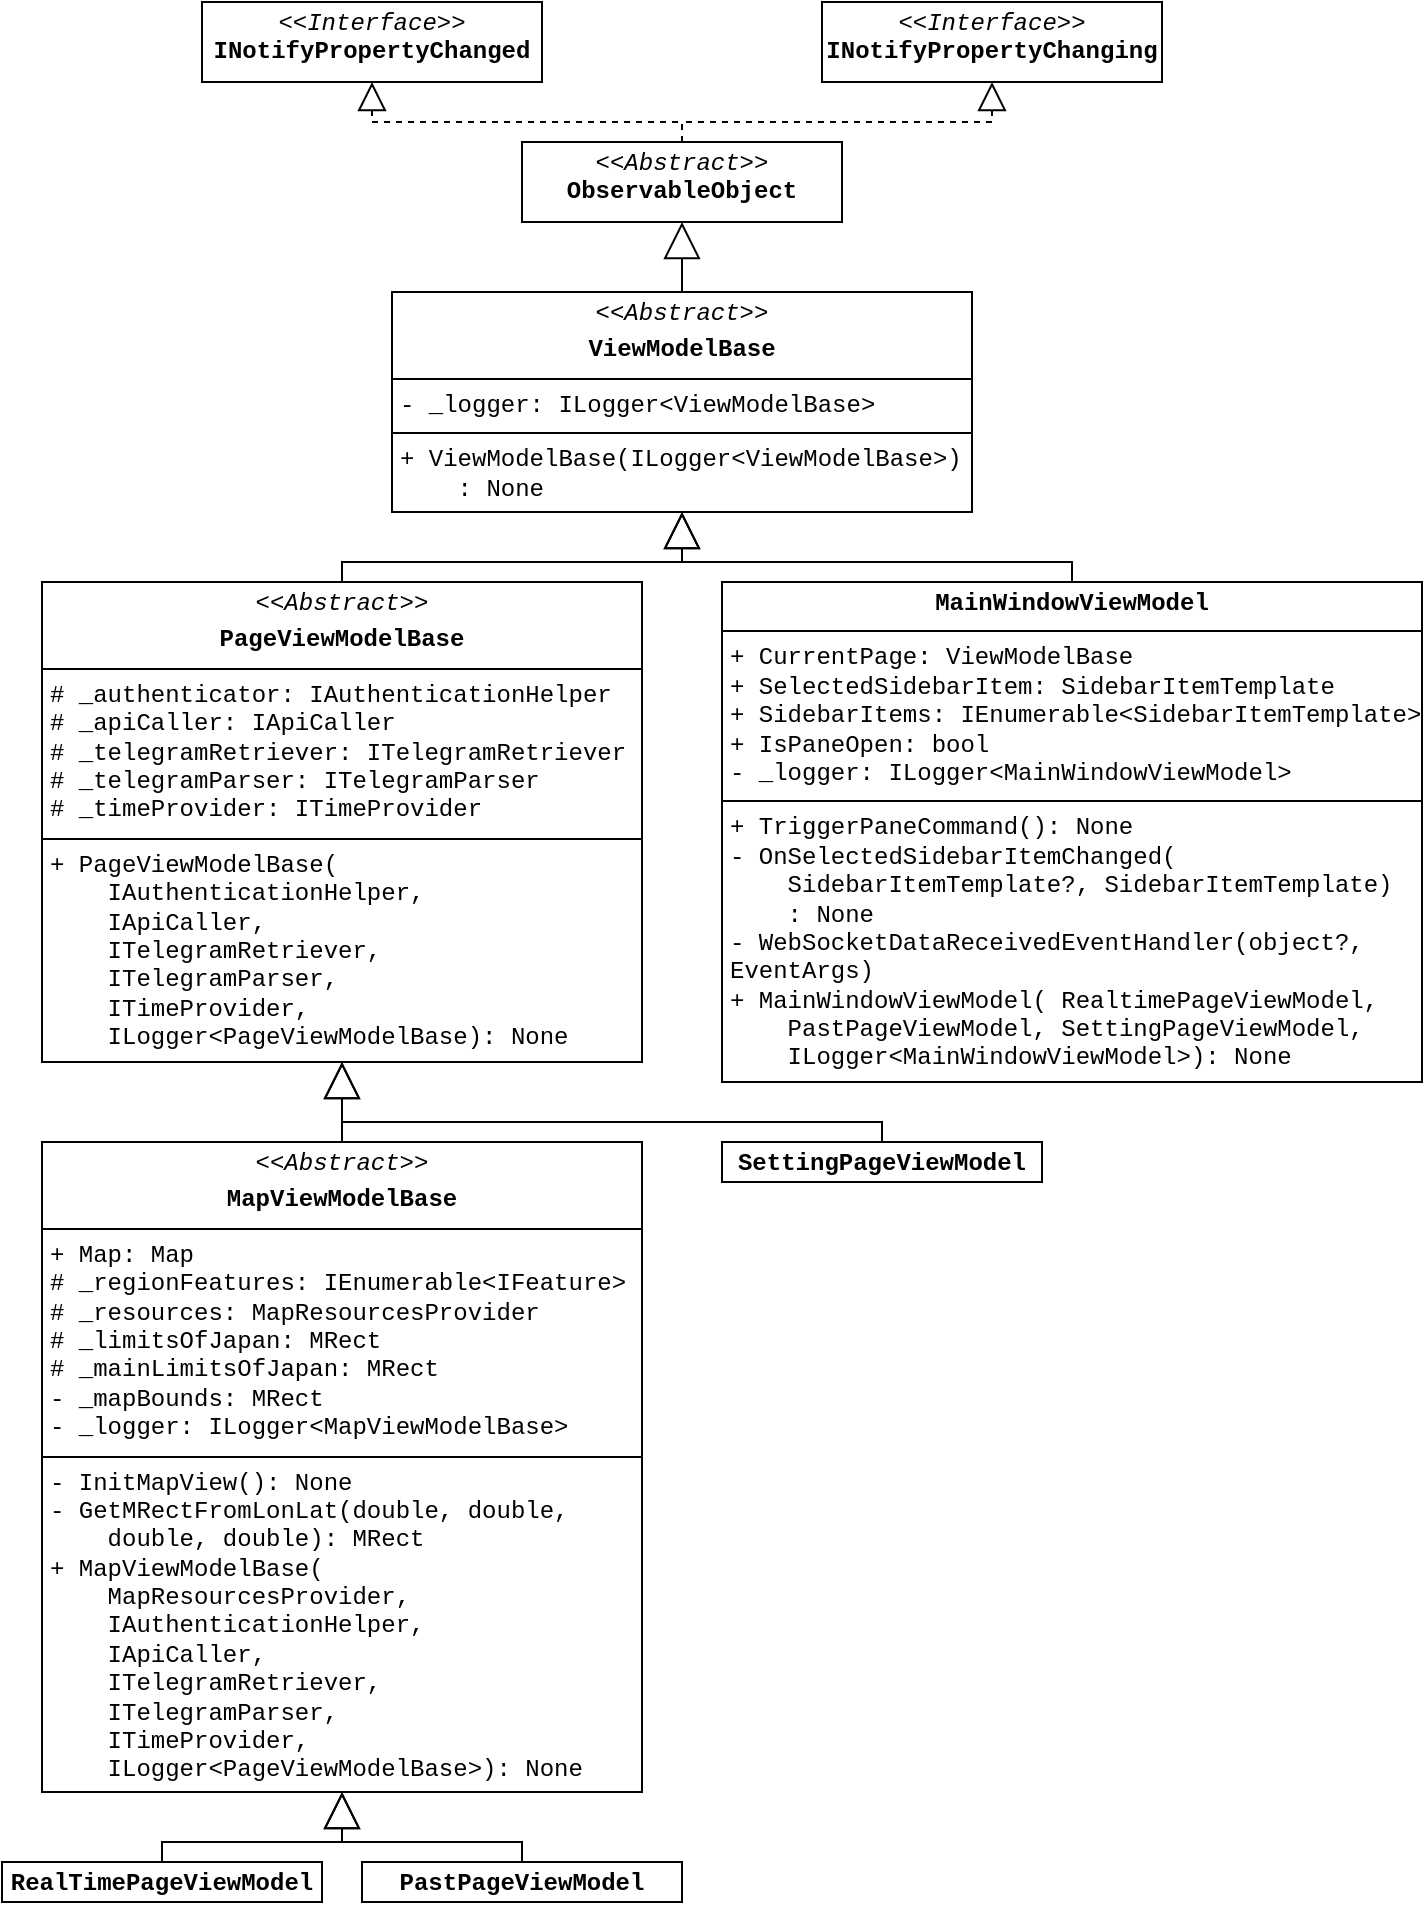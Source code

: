 <mxfile version="26.0.16">
  <diagram id="C5RBs43oDa-KdzZeNtuy" name="Page-1">
    <mxGraphModel dx="2802" dy="1207" grid="1" gridSize="10" guides="1" tooltips="1" connect="1" arrows="1" fold="1" page="1" pageScale="1" pageWidth="827" pageHeight="1169" math="0" shadow="0">
      <root>
        <mxCell id="WIyWlLk6GJQsqaUBKTNV-0" />
        <mxCell id="WIyWlLk6GJQsqaUBKTNV-1" parent="WIyWlLk6GJQsqaUBKTNV-0" />
        <mxCell id="tdhdE12NGqEqcWBik6Mc-0" value="&lt;p style=&quot;margin:0px;margin-top:4px;text-align:center;&quot;&gt;&lt;i&gt;&amp;lt;&amp;lt;Interface&amp;gt;&amp;gt;&lt;/i&gt;&lt;br&gt;&lt;b&gt;INotifyPropertyChanged&lt;/b&gt;&lt;/p&gt;&lt;p style=&quot;margin:0px;margin-left:4px;&quot;&gt;&lt;br&gt;&lt;/p&gt;" style="verticalAlign=top;align=left;overflow=fill;html=1;whiteSpace=wrap;fontFamily=Courier New;" vertex="1" parent="WIyWlLk6GJQsqaUBKTNV-1">
          <mxGeometry x="-720" y="40" width="170" height="40" as="geometry" />
        </mxCell>
        <mxCell id="tdhdE12NGqEqcWBik6Mc-3" value="&lt;p style=&quot;margin:0px;margin-top:4px;text-align:center;&quot;&gt;&lt;i&gt;&amp;lt;&amp;lt;Abstract&amp;gt;&amp;gt;&lt;/i&gt;&lt;b&gt;&lt;/b&gt;&lt;/p&gt;&lt;p style=&quot;margin:0px;margin-top:4px;text-align:center;&quot;&gt;&lt;b&gt;PageViewModelBase&lt;/b&gt;&lt;/p&gt;&lt;hr size=&quot;1&quot; style=&quot;border-style:solid;&quot;&gt;&lt;p style=&quot;margin:0px;margin-left:4px;&quot;&gt;# _authenticator: IAuthenticationHelper&lt;/p&gt;&lt;p style=&quot;margin:0px;margin-left:4px;&quot;&gt;# _apiCaller: IApiCaller&lt;/p&gt;&lt;p style=&quot;margin:0px;margin-left:4px;&quot;&gt;# _telegramRetriever: ITelegramRetriever&lt;/p&gt;&lt;p style=&quot;margin:0px;margin-left:4px;&quot;&gt;# _telegramParser: ITelegramParser&lt;/p&gt;&lt;p style=&quot;margin:0px;margin-left:4px;&quot;&gt;# _timeProvider: ITimeProvider&lt;/p&gt;&lt;hr size=&quot;1&quot; style=&quot;border-style:solid;&quot;&gt;&lt;p style=&quot;margin:0px;margin-left:4px;&quot;&gt;+ PageViewModelBase(&lt;/p&gt;&lt;p style=&quot;margin:0px;margin-left:4px;&quot;&gt;&amp;nbsp; &amp;nbsp; IAuthenticationHelper,&lt;/p&gt;&lt;p style=&quot;margin:0px;margin-left:4px;&quot;&gt;&amp;nbsp; &amp;nbsp; IApiCaller,&lt;/p&gt;&lt;p style=&quot;margin:0px;margin-left:4px;&quot;&gt;&amp;nbsp; &amp;nbsp; ITelegramRetriever,&lt;/p&gt;&lt;p style=&quot;margin:0px;margin-left:4px;&quot;&gt;&amp;nbsp; &amp;nbsp; ITelegramParser,&lt;/p&gt;&lt;p style=&quot;margin:0px;margin-left:4px;&quot;&gt;&amp;nbsp; &amp;nbsp; ITimeProvider,&lt;/p&gt;&lt;p style=&quot;margin:0px;margin-left:4px;&quot;&gt;&amp;nbsp; &amp;nbsp; ILogger&amp;lt;PageViewModelBase): None&lt;/p&gt;" style="verticalAlign=top;align=left;overflow=fill;html=1;whiteSpace=wrap;fontFamily=Courier New;" vertex="1" parent="WIyWlLk6GJQsqaUBKTNV-1">
          <mxGeometry x="-800" y="330" width="300" height="240" as="geometry" />
        </mxCell>
        <mxCell id="tdhdE12NGqEqcWBik6Mc-4" value="&lt;p style=&quot;margin:0px;margin-top:4px;text-align:center;&quot;&gt;&lt;i&gt;&amp;lt;&amp;lt;Abstract&amp;gt;&amp;gt;&lt;/i&gt;&lt;br&gt;&lt;b&gt;ObservableObject&lt;/b&gt;&lt;/p&gt;&lt;p style=&quot;margin:0px;margin-left:4px;&quot;&gt;&lt;br&gt;&lt;/p&gt;" style="verticalAlign=top;align=left;overflow=fill;html=1;whiteSpace=wrap;fontFamily=Courier New;" vertex="1" parent="WIyWlLk6GJQsqaUBKTNV-1">
          <mxGeometry x="-560" y="110" width="160" height="40" as="geometry" />
        </mxCell>
        <mxCell id="tdhdE12NGqEqcWBik6Mc-5" value="&lt;p style=&quot;margin:0px;margin-top:4px;text-align:center;&quot;&gt;&lt;i&gt;&amp;lt;&amp;lt;Interface&amp;gt;&amp;gt;&lt;/i&gt;&lt;br&gt;&lt;b&gt;INotifyPropertyChanging&lt;/b&gt;&lt;/p&gt;&lt;p style=&quot;margin:0px;margin-left:4px;&quot;&gt;&lt;br&gt;&lt;/p&gt;" style="verticalAlign=top;align=left;overflow=fill;html=1;whiteSpace=wrap;fontFamily=Courier New;" vertex="1" parent="WIyWlLk6GJQsqaUBKTNV-1">
          <mxGeometry x="-410" y="40" width="170" height="40" as="geometry" />
        </mxCell>
        <mxCell id="tdhdE12NGqEqcWBik6Mc-6" value="&lt;p style=&quot;margin:0px;margin-top:4px;text-align:center;&quot;&gt;&lt;i&gt;&amp;lt;&amp;lt;Abstract&amp;gt;&amp;gt;&lt;/i&gt;&lt;b&gt;&lt;/b&gt;&lt;/p&gt;&lt;p style=&quot;margin:0px;margin-top:4px;text-align:center;&quot;&gt;&lt;b&gt;ViewModelBase&lt;/b&gt;&lt;/p&gt;&lt;hr size=&quot;1&quot; style=&quot;border-style:solid;&quot;&gt;&lt;p style=&quot;margin:0px;margin-left:4px;&quot;&gt;- _logger: ILogger&amp;lt;ViewModelBase&amp;gt;&lt;/p&gt;&lt;hr size=&quot;1&quot; style=&quot;border-style:solid;&quot;&gt;&lt;p style=&quot;margin:0px;margin-left:4px;&quot;&gt;+ ViewModelBase(ILogger&amp;lt;ViewModelBase&amp;gt;)&lt;/p&gt;&lt;p style=&quot;margin:0px;margin-left:4px;&quot;&gt;&amp;nbsp; &amp;nbsp; : None&lt;/p&gt;" style="verticalAlign=top;align=left;overflow=fill;html=1;whiteSpace=wrap;fontFamily=Courier New;" vertex="1" parent="WIyWlLk6GJQsqaUBKTNV-1">
          <mxGeometry x="-625" y="185" width="290" height="110" as="geometry" />
        </mxCell>
        <mxCell id="tdhdE12NGqEqcWBik6Mc-7" value="&lt;p style=&quot;margin:0px;margin-top:4px;text-align:center;&quot;&gt;&lt;i&gt;&amp;lt;&amp;lt;Abstract&amp;gt;&amp;gt;&lt;/i&gt;&lt;b&gt;&lt;/b&gt;&lt;/p&gt;&lt;p style=&quot;margin:0px;margin-top:4px;text-align:center;&quot;&gt;&lt;b&gt;MapViewModelBase&lt;/b&gt;&lt;/p&gt;&lt;hr size=&quot;1&quot; style=&quot;border-style:solid;&quot;&gt;&lt;p style=&quot;margin:0px;margin-left:4px;&quot;&gt;+ Map: Map&lt;/p&gt;&lt;p style=&quot;margin:0px;margin-left:4px;&quot;&gt;# _regionFeatures: IEnumerable&amp;lt;IFeature&amp;gt;&lt;/p&gt;&lt;p style=&quot;margin:0px;margin-left:4px;&quot;&gt;# _resources: MapResourcesProvider&lt;/p&gt;&lt;p style=&quot;margin:0px;margin-left:4px;&quot;&gt;# _limitsOfJapan: MRect&lt;/p&gt;&lt;p style=&quot;margin:0px;margin-left:4px;&quot;&gt;# _mainLimitsOfJapan: MRect&lt;/p&gt;&lt;p style=&quot;margin:0px;margin-left:4px;&quot;&gt;- _mapBounds: MRect&lt;/p&gt;&lt;p style=&quot;margin:0px;margin-left:4px;&quot;&gt;- _logger: ILogger&amp;lt;MapViewModelBase&amp;gt;&lt;/p&gt;&lt;hr size=&quot;1&quot; style=&quot;border-style:solid;&quot;&gt;&lt;p style=&quot;margin:0px;margin-left:4px;&quot;&gt;- InitMapView(): None&lt;/p&gt;&lt;p style=&quot;margin:0px;margin-left:4px;&quot;&gt;- GetMRectFromLonLat(double, double,&lt;/p&gt;&lt;p style=&quot;margin:0px;margin-left:4px;&quot;&gt;&amp;nbsp; &amp;nbsp; double, double): MRect&lt;/p&gt;&lt;p style=&quot;margin: 0px 0px 0px 4px;&quot;&gt;+ MapViewModelBase(&lt;/p&gt;&lt;p style=&quot;margin: 0px 0px 0px 4px;&quot;&gt;&amp;nbsp; &amp;nbsp; MapResourcesProvider,&lt;/p&gt;&lt;p style=&quot;margin: 0px 0px 0px 4px;&quot;&gt;&amp;nbsp; &amp;nbsp; IAuthenticationHelper,&lt;/p&gt;&lt;p style=&quot;margin: 0px 0px 0px 4px;&quot;&gt;&amp;nbsp; &amp;nbsp; IApiCaller,&lt;/p&gt;&lt;p style=&quot;margin: 0px 0px 0px 4px;&quot;&gt;&amp;nbsp; &amp;nbsp; ITelegramRetriever,&lt;/p&gt;&lt;p style=&quot;margin: 0px 0px 0px 4px;&quot;&gt;&amp;nbsp; &amp;nbsp; ITelegramParser,&lt;/p&gt;&lt;p style=&quot;margin: 0px 0px 0px 4px;&quot;&gt;&amp;nbsp; &amp;nbsp; ITimeProvider,&lt;/p&gt;&lt;p style=&quot;margin: 0px 0px 0px 4px;&quot;&gt;&amp;nbsp; &amp;nbsp; ILogger&amp;lt;PageViewModelBase&amp;gt;): None&lt;/p&gt;" style="verticalAlign=top;align=left;overflow=fill;html=1;whiteSpace=wrap;fontFamily=Courier New;" vertex="1" parent="WIyWlLk6GJQsqaUBKTNV-1">
          <mxGeometry x="-800" y="610" width="300" height="325" as="geometry" />
        </mxCell>
        <mxCell id="tdhdE12NGqEqcWBik6Mc-9" value="" style="endArrow=block;dashed=1;endFill=0;endSize=12;html=1;rounded=0;entryX=0.5;entryY=1;entryDx=0;entryDy=0;exitX=0.5;exitY=0;exitDx=0;exitDy=0;edgeStyle=elbowEdgeStyle;elbow=vertical;" edge="1" parent="WIyWlLk6GJQsqaUBKTNV-1" source="tdhdE12NGqEqcWBik6Mc-4" target="tdhdE12NGqEqcWBik6Mc-5">
          <mxGeometry width="160" relative="1" as="geometry">
            <mxPoint x="-160" y="370" as="sourcePoint" />
            <mxPoint y="370" as="targetPoint" />
            <Array as="points">
              <mxPoint x="-400" y="100" />
            </Array>
          </mxGeometry>
        </mxCell>
        <mxCell id="tdhdE12NGqEqcWBik6Mc-10" value="" style="endArrow=block;dashed=1;endFill=0;endSize=12;html=1;rounded=0;entryX=0.5;entryY=1;entryDx=0;entryDy=0;exitX=0.5;exitY=0;exitDx=0;exitDy=0;edgeStyle=elbowEdgeStyle;elbow=vertical;" edge="1" parent="WIyWlLk6GJQsqaUBKTNV-1" source="tdhdE12NGqEqcWBik6Mc-4" target="tdhdE12NGqEqcWBik6Mc-0">
          <mxGeometry width="160" relative="1" as="geometry">
            <mxPoint x="-470" y="160" as="sourcePoint" />
            <mxPoint x="-315" y="90" as="targetPoint" />
            <Array as="points">
              <mxPoint x="-560" y="100" />
            </Array>
          </mxGeometry>
        </mxCell>
        <mxCell id="tdhdE12NGqEqcWBik6Mc-11" value="" style="endArrow=block;endSize=16;endFill=0;html=1;rounded=0;entryX=0.5;entryY=1;entryDx=0;entryDy=0;exitX=0.5;exitY=0;exitDx=0;exitDy=0;" edge="1" parent="WIyWlLk6GJQsqaUBKTNV-1" source="tdhdE12NGqEqcWBik6Mc-6" target="tdhdE12NGqEqcWBik6Mc-4">
          <mxGeometry width="160" relative="1" as="geometry">
            <mxPoint x="-440" y="310" as="sourcePoint" />
            <mxPoint x="-280" y="310" as="targetPoint" />
            <mxPoint as="offset" />
          </mxGeometry>
        </mxCell>
        <mxCell id="tdhdE12NGqEqcWBik6Mc-13" value="" style="endArrow=block;endSize=16;endFill=0;html=1;rounded=0;entryX=0.5;entryY=1;entryDx=0;entryDy=0;exitX=0.5;exitY=0;exitDx=0;exitDy=0;edgeStyle=elbowEdgeStyle;elbow=vertical;" edge="1" parent="WIyWlLk6GJQsqaUBKTNV-1" source="tdhdE12NGqEqcWBik6Mc-3" target="tdhdE12NGqEqcWBik6Mc-6">
          <mxGeometry width="160" relative="1" as="geometry">
            <mxPoint x="-370" y="390" as="sourcePoint" />
            <mxPoint x="-210" y="390" as="targetPoint" />
            <Array as="points">
              <mxPoint x="-560" y="320" />
            </Array>
          </mxGeometry>
        </mxCell>
        <mxCell id="tdhdE12NGqEqcWBik6Mc-14" value="&lt;p style=&quot;margin:0px;margin-top:4px;text-align:center;&quot;&gt;&lt;b style=&quot;background-color: transparent; color: light-dark(rgb(0, 0, 0), rgb(255, 255, 255));&quot;&gt;MainWindowViewModel&lt;/b&gt;&lt;/p&gt;&lt;hr size=&quot;1&quot; style=&quot;border-style:solid;&quot;&gt;&lt;p style=&quot;margin:0px;margin-left:4px;&quot;&gt;+ CurrentPage: ViewModelBase&lt;/p&gt;&lt;p style=&quot;margin:0px;margin-left:4px;&quot;&gt;+ SelectedSidebarItem:&amp;nbsp;&lt;span style=&quot;background-color: transparent; color: light-dark(rgb(0, 0, 0), rgb(255, 255, 255));&quot;&gt;SidebarItemTemplate&lt;/span&gt;&lt;/p&gt;&lt;p style=&quot;margin:0px;margin-left:4px;&quot;&gt;&lt;span style=&quot;background-color: transparent; color: light-dark(rgb(0, 0, 0), rgb(255, 255, 255));&quot;&gt;+ SidebarItems: IEnumerable&amp;lt;SidebarItemTemplate&amp;gt;&lt;/span&gt;&lt;/p&gt;&lt;p style=&quot;margin:0px;margin-left:4px;&quot;&gt;&lt;span style=&quot;background-color: transparent; color: light-dark(rgb(0, 0, 0), rgb(255, 255, 255));&quot;&gt;+ IsPaneOpen: bool&lt;/span&gt;&lt;/p&gt;&lt;p style=&quot;margin:0px;margin-left:4px;&quot;&gt;&lt;span style=&quot;background-color: transparent; color: light-dark(rgb(0, 0, 0), rgb(255, 255, 255));&quot;&gt;- _logger: ILogger&amp;lt;MainWindowViewModel&amp;gt;&lt;/span&gt;&lt;/p&gt;&lt;hr size=&quot;1&quot; style=&quot;border-style:solid;&quot;&gt;&lt;p style=&quot;margin:0px;margin-left:4px;&quot;&gt;+ TriggerPaneCommand(): None&lt;/p&gt;&lt;p style=&quot;margin:0px;margin-left:4px;&quot;&gt;- OnSelectedSidebarItemChanged(&lt;/p&gt;&lt;p style=&quot;margin:0px;margin-left:4px;&quot;&gt;&lt;span style=&quot;background-color: transparent; color: light-dark(rgb(0, 0, 0), rgb(255, 255, 255));&quot;&gt;&amp;nbsp; &amp;nbsp; SidebarItemTemplate?, SidebarItemTemplate)&lt;/span&gt;&lt;/p&gt;&lt;p style=&quot;margin:0px;margin-left:4px;&quot;&gt;&lt;span style=&quot;background-color: transparent; color: light-dark(rgb(0, 0, 0), rgb(255, 255, 255));&quot;&gt;&amp;nbsp; &amp;nbsp; : None&lt;/span&gt;&lt;/p&gt;&lt;p style=&quot;margin:0px;margin-left:4px;&quot;&gt;&lt;span style=&quot;background-color: transparent; color: light-dark(rgb(0, 0, 0), rgb(255, 255, 255));&quot;&gt;- WebSocketDataReceivedEventHandler(object?, EventArgs)&lt;/span&gt;&lt;/p&gt;&lt;p style=&quot;margin:0px;margin-left:4px;&quot;&gt;&lt;span style=&quot;background-color: transparent; color: light-dark(rgb(0, 0, 0), rgb(255, 255, 255));&quot;&gt;+ MainWindowViewModel(&amp;nbsp;&lt;/span&gt;&lt;span style=&quot;background-color: transparent; color: light-dark(rgb(0, 0, 0), rgb(255, 255, 255));&quot;&gt;RealtimePageViewModel,&lt;/span&gt;&lt;/p&gt;&lt;p style=&quot;margin:0px;margin-left:4px;&quot;&gt;&lt;span style=&quot;background-color: transparent; color: light-dark(rgb(0, 0, 0), rgb(255, 255, 255));&quot;&gt;&amp;nbsp; &amp;nbsp; PastPageViewModel,&amp;nbsp;&lt;/span&gt;&lt;span style=&quot;background-color: transparent; color: light-dark(rgb(0, 0, 0), rgb(255, 255, 255));&quot;&gt;SettingPageViewModel,&lt;/span&gt;&lt;/p&gt;&lt;p style=&quot;margin:0px;margin-left:4px;&quot;&gt;&lt;span style=&quot;background-color: transparent; color: light-dark(rgb(0, 0, 0), rgb(255, 255, 255));&quot;&gt;&amp;nbsp; &amp;nbsp; ILogger&amp;lt;MainWindowViewModel&amp;gt;): None&lt;/span&gt;&lt;/p&gt;" style="verticalAlign=top;align=left;overflow=fill;html=1;whiteSpace=wrap;fontFamily=Courier New;" vertex="1" parent="WIyWlLk6GJQsqaUBKTNV-1">
          <mxGeometry x="-460" y="330" width="350" height="250" as="geometry" />
        </mxCell>
        <mxCell id="tdhdE12NGqEqcWBik6Mc-15" value="" style="endArrow=block;endSize=16;endFill=0;html=1;rounded=0;entryX=0.5;entryY=1;entryDx=0;entryDy=0;exitX=0.5;exitY=0;exitDx=0;exitDy=0;edgeStyle=elbowEdgeStyle;elbow=vertical;" edge="1" parent="WIyWlLk6GJQsqaUBKTNV-1" source="tdhdE12NGqEqcWBik6Mc-14" target="tdhdE12NGqEqcWBik6Mc-6">
          <mxGeometry width="160" relative="1" as="geometry">
            <mxPoint x="-640" y="340" as="sourcePoint" />
            <mxPoint x="-470" y="305" as="targetPoint" />
            <Array as="points">
              <mxPoint x="-370" y="320" />
            </Array>
          </mxGeometry>
        </mxCell>
        <mxCell id="tdhdE12NGqEqcWBik6Mc-18" value="" style="endArrow=block;endSize=16;endFill=0;html=1;rounded=0;exitX=0.5;exitY=0;exitDx=0;exitDy=0;" edge="1" parent="WIyWlLk6GJQsqaUBKTNV-1" source="tdhdE12NGqEqcWBik6Mc-7">
          <mxGeometry width="160" relative="1" as="geometry">
            <mxPoint x="-50" y="890" as="sourcePoint" />
            <mxPoint x="-650" y="570" as="targetPoint" />
          </mxGeometry>
        </mxCell>
        <mxCell id="tdhdE12NGqEqcWBik6Mc-20" value="" style="endArrow=block;endSize=16;endFill=0;html=1;rounded=0;edgeStyle=elbowEdgeStyle;elbow=vertical;exitX=0.5;exitY=0;exitDx=0;exitDy=0;" edge="1" parent="WIyWlLk6GJQsqaUBKTNV-1" source="tdhdE12NGqEqcWBik6Mc-21">
          <mxGeometry width="160" relative="1" as="geometry">
            <mxPoint x="-264" y="610" as="sourcePoint" />
            <mxPoint x="-650" y="570" as="targetPoint" />
            <Array as="points">
              <mxPoint x="-460" y="600" />
            </Array>
          </mxGeometry>
        </mxCell>
        <mxCell id="tdhdE12NGqEqcWBik6Mc-21" value="&lt;p style=&quot;margin:0px;margin-top:4px;text-align:center;&quot;&gt;&lt;b&gt;SettingPageViewModel&lt;/b&gt;&lt;/p&gt;&lt;p style=&quot;margin:0px;margin-left:4px;&quot;&gt;&lt;br&gt;&lt;/p&gt;" style="verticalAlign=top;align=left;overflow=fill;html=1;whiteSpace=wrap;fontFamily=Courier New;" vertex="1" parent="WIyWlLk6GJQsqaUBKTNV-1">
          <mxGeometry x="-460" y="610" width="160" height="20" as="geometry" />
        </mxCell>
        <mxCell id="tdhdE12NGqEqcWBik6Mc-22" value="&lt;p style=&quot;margin:0px;margin-top:4px;text-align:center;&quot;&gt;&lt;b&gt;RealTimePageViewModel&lt;/b&gt;&lt;/p&gt;" style="verticalAlign=top;align=left;overflow=fill;html=1;whiteSpace=wrap;fontFamily=Courier New;" vertex="1" parent="WIyWlLk6GJQsqaUBKTNV-1">
          <mxGeometry x="-820" y="970" width="160" height="20" as="geometry" />
        </mxCell>
        <mxCell id="tdhdE12NGqEqcWBik6Mc-23" value="&lt;p style=&quot;margin:0px;margin-top:4px;text-align:center;&quot;&gt;&lt;b&gt;PastPageViewModel&lt;/b&gt;&lt;/p&gt;" style="verticalAlign=top;align=left;overflow=fill;html=1;whiteSpace=wrap;fontFamily=Courier New;" vertex="1" parent="WIyWlLk6GJQsqaUBKTNV-1">
          <mxGeometry x="-640" y="970" width="160" height="20" as="geometry" />
        </mxCell>
        <mxCell id="tdhdE12NGqEqcWBik6Mc-25" value="" style="endArrow=block;endSize=16;endFill=0;html=1;rounded=0;entryX=0.5;entryY=1;entryDx=0;entryDy=0;exitX=0.5;exitY=0;exitDx=0;exitDy=0;edgeStyle=elbowEdgeStyle;elbow=vertical;" edge="1" parent="WIyWlLk6GJQsqaUBKTNV-1" source="tdhdE12NGqEqcWBik6Mc-22" target="tdhdE12NGqEqcWBik6Mc-7">
          <mxGeometry width="160" relative="1" as="geometry">
            <mxPoint x="-832.5" y="1017.5" as="sourcePoint" />
            <mxPoint x="-662.5" y="982.5" as="targetPoint" />
            <Array as="points">
              <mxPoint x="-730" y="960" />
            </Array>
          </mxGeometry>
        </mxCell>
        <mxCell id="tdhdE12NGqEqcWBik6Mc-26" value="" style="endArrow=block;endSize=16;endFill=0;html=1;rounded=0;entryX=0.5;entryY=1;entryDx=0;entryDy=0;exitX=0.5;exitY=0;exitDx=0;exitDy=0;edgeStyle=elbowEdgeStyle;elbow=vertical;" edge="1" parent="WIyWlLk6GJQsqaUBKTNV-1" source="tdhdE12NGqEqcWBik6Mc-23" target="tdhdE12NGqEqcWBik6Mc-7">
          <mxGeometry width="160" relative="1" as="geometry">
            <mxPoint x="-467.5" y="1017.5" as="sourcePoint" />
            <mxPoint x="-662.5" y="982.5" as="targetPoint" />
            <Array as="points">
              <mxPoint x="-560" y="960" />
            </Array>
          </mxGeometry>
        </mxCell>
      </root>
    </mxGraphModel>
  </diagram>
</mxfile>
